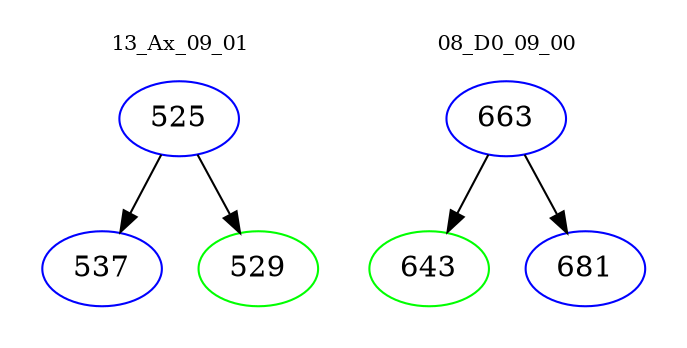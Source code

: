 digraph{
subgraph cluster_0 {
color = white
label = "13_Ax_09_01";
fontsize=10;
T0_525 [label="525", color="blue"]
T0_525 -> T0_537 [color="black"]
T0_537 [label="537", color="blue"]
T0_525 -> T0_529 [color="black"]
T0_529 [label="529", color="green"]
}
subgraph cluster_1 {
color = white
label = "08_D0_09_00";
fontsize=10;
T1_663 [label="663", color="blue"]
T1_663 -> T1_643 [color="black"]
T1_643 [label="643", color="green"]
T1_663 -> T1_681 [color="black"]
T1_681 [label="681", color="blue"]
}
}

